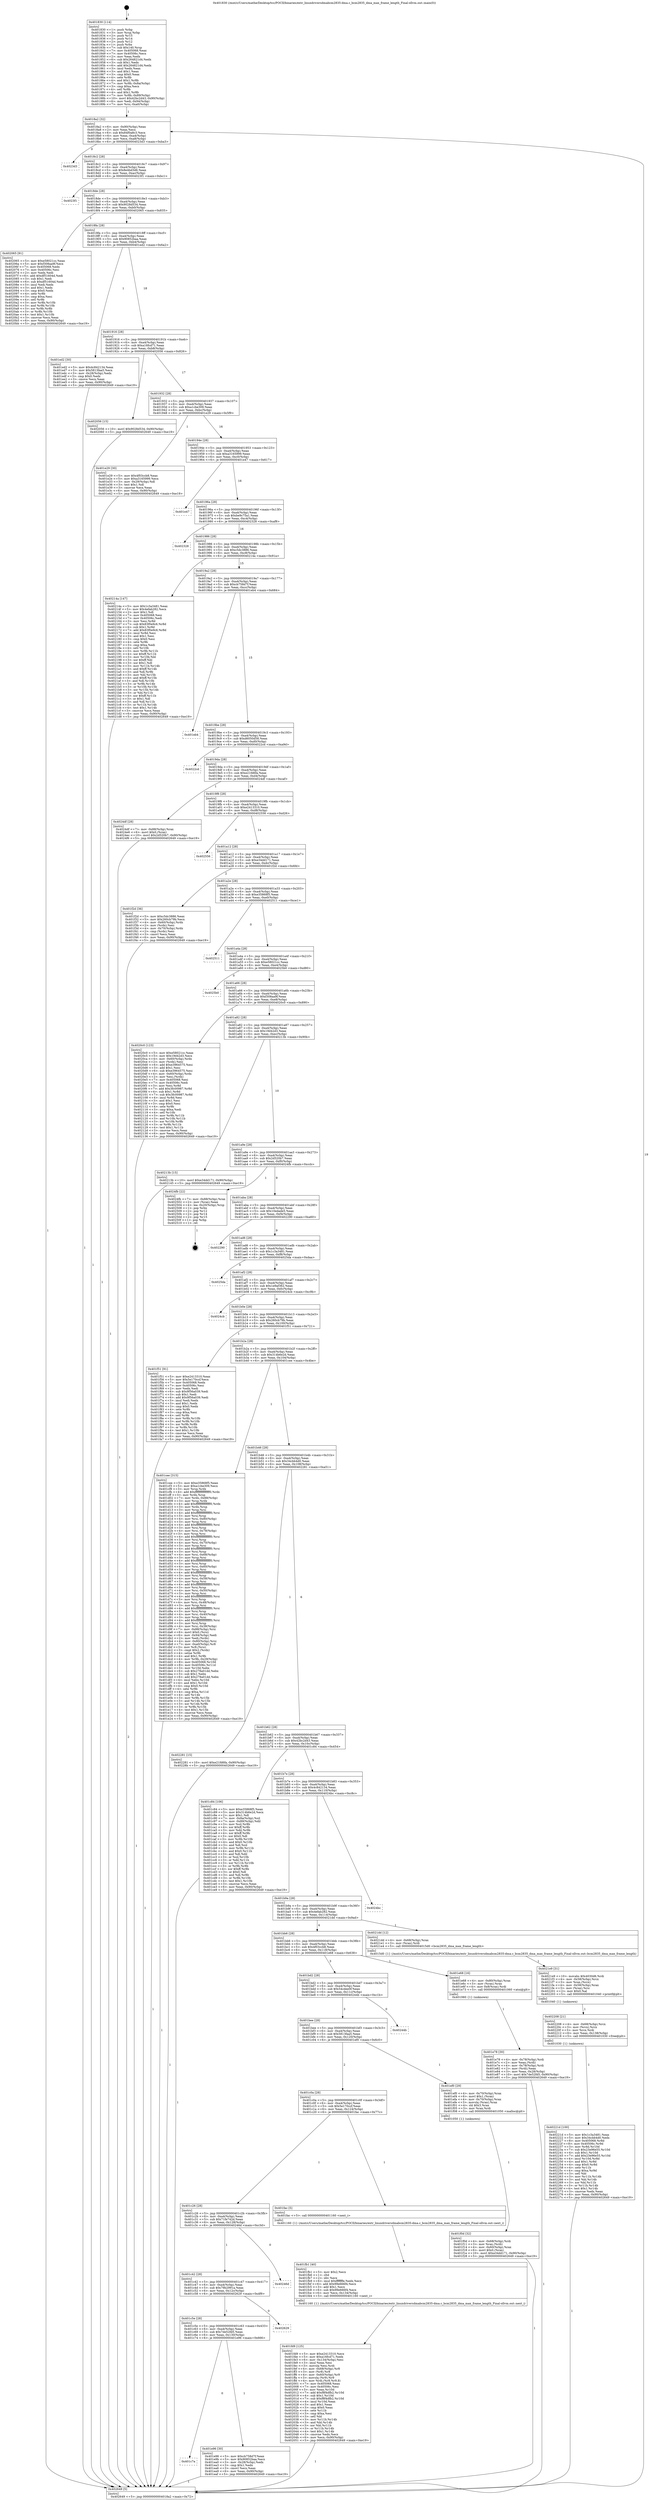 digraph "0x401830" {
  label = "0x401830 (/mnt/c/Users/mathe/Desktop/tcc/POCII/binaries/extr_linuxdriversdmabcm2835-dma.c_bcm2835_dma_max_frame_length_Final-ollvm.out::main(0))"
  labelloc = "t"
  node[shape=record]

  Entry [label="",width=0.3,height=0.3,shape=circle,fillcolor=black,style=filled]
  "0x4018a2" [label="{
     0x4018a2 [32]\l
     | [instrs]\l
     &nbsp;&nbsp;0x4018a2 \<+6\>: mov -0x90(%rbp),%eax\l
     &nbsp;&nbsp;0x4018a8 \<+2\>: mov %eax,%ecx\l
     &nbsp;&nbsp;0x4018aa \<+6\>: sub $0x84f0a8c3,%ecx\l
     &nbsp;&nbsp;0x4018b0 \<+6\>: mov %eax,-0xa4(%rbp)\l
     &nbsp;&nbsp;0x4018b6 \<+6\>: mov %ecx,-0xa8(%rbp)\l
     &nbsp;&nbsp;0x4018bc \<+6\>: je 00000000004023d3 \<main+0xba3\>\l
  }"]
  "0x4023d3" [label="{
     0x4023d3\l
  }", style=dashed]
  "0x4018c2" [label="{
     0x4018c2 [28]\l
     | [instrs]\l
     &nbsp;&nbsp;0x4018c2 \<+5\>: jmp 00000000004018c7 \<main+0x97\>\l
     &nbsp;&nbsp;0x4018c7 \<+6\>: mov -0xa4(%rbp),%eax\l
     &nbsp;&nbsp;0x4018cd \<+5\>: sub $0x8e4bd3d6,%eax\l
     &nbsp;&nbsp;0x4018d2 \<+6\>: mov %eax,-0xac(%rbp)\l
     &nbsp;&nbsp;0x4018d8 \<+6\>: je 00000000004023f1 \<main+0xbc1\>\l
  }"]
  Exit [label="",width=0.3,height=0.3,shape=circle,fillcolor=black,style=filled,peripheries=2]
  "0x4023f1" [label="{
     0x4023f1\l
  }", style=dashed]
  "0x4018de" [label="{
     0x4018de [28]\l
     | [instrs]\l
     &nbsp;&nbsp;0x4018de \<+5\>: jmp 00000000004018e3 \<main+0xb3\>\l
     &nbsp;&nbsp;0x4018e3 \<+6\>: mov -0xa4(%rbp),%eax\l
     &nbsp;&nbsp;0x4018e9 \<+5\>: sub $0x9028d534,%eax\l
     &nbsp;&nbsp;0x4018ee \<+6\>: mov %eax,-0xb0(%rbp)\l
     &nbsp;&nbsp;0x4018f4 \<+6\>: je 0000000000402065 \<main+0x835\>\l
  }"]
  "0x40221d" [label="{
     0x40221d [100]\l
     | [instrs]\l
     &nbsp;&nbsp;0x40221d \<+5\>: mov $0x1c3a3481,%eax\l
     &nbsp;&nbsp;0x402222 \<+5\>: mov $0x34cbb4d0,%edx\l
     &nbsp;&nbsp;0x402227 \<+8\>: mov 0x405068,%r8d\l
     &nbsp;&nbsp;0x40222f \<+8\>: mov 0x40506c,%r9d\l
     &nbsp;&nbsp;0x402237 \<+3\>: mov %r8d,%r10d\l
     &nbsp;&nbsp;0x40223a \<+7\>: sub $0x23e96e55,%r10d\l
     &nbsp;&nbsp;0x402241 \<+4\>: sub $0x1,%r10d\l
     &nbsp;&nbsp;0x402245 \<+7\>: add $0x23e96e55,%r10d\l
     &nbsp;&nbsp;0x40224c \<+4\>: imul %r10d,%r8d\l
     &nbsp;&nbsp;0x402250 \<+4\>: and $0x1,%r8d\l
     &nbsp;&nbsp;0x402254 \<+4\>: cmp $0x0,%r8d\l
     &nbsp;&nbsp;0x402258 \<+4\>: sete %r11b\l
     &nbsp;&nbsp;0x40225c \<+4\>: cmp $0xa,%r9d\l
     &nbsp;&nbsp;0x402260 \<+3\>: setl %bl\l
     &nbsp;&nbsp;0x402263 \<+3\>: mov %r11b,%r14b\l
     &nbsp;&nbsp;0x402266 \<+3\>: and %bl,%r14b\l
     &nbsp;&nbsp;0x402269 \<+3\>: xor %bl,%r11b\l
     &nbsp;&nbsp;0x40226c \<+3\>: or %r11b,%r14b\l
     &nbsp;&nbsp;0x40226f \<+4\>: test $0x1,%r14b\l
     &nbsp;&nbsp;0x402273 \<+3\>: cmovne %edx,%eax\l
     &nbsp;&nbsp;0x402276 \<+6\>: mov %eax,-0x90(%rbp)\l
     &nbsp;&nbsp;0x40227c \<+5\>: jmp 0000000000402649 \<main+0xe19\>\l
  }"]
  "0x402065" [label="{
     0x402065 [91]\l
     | [instrs]\l
     &nbsp;&nbsp;0x402065 \<+5\>: mov $0xe58021cc,%eax\l
     &nbsp;&nbsp;0x40206a \<+5\>: mov $0xf308aa9f,%ecx\l
     &nbsp;&nbsp;0x40206f \<+7\>: mov 0x405068,%edx\l
     &nbsp;&nbsp;0x402076 \<+7\>: mov 0x40506c,%esi\l
     &nbsp;&nbsp;0x40207d \<+2\>: mov %edx,%edi\l
     &nbsp;&nbsp;0x40207f \<+6\>: add $0xdf51604d,%edi\l
     &nbsp;&nbsp;0x402085 \<+3\>: sub $0x1,%edi\l
     &nbsp;&nbsp;0x402088 \<+6\>: sub $0xdf51604d,%edi\l
     &nbsp;&nbsp;0x40208e \<+3\>: imul %edi,%edx\l
     &nbsp;&nbsp;0x402091 \<+3\>: and $0x1,%edx\l
     &nbsp;&nbsp;0x402094 \<+3\>: cmp $0x0,%edx\l
     &nbsp;&nbsp;0x402097 \<+4\>: sete %r8b\l
     &nbsp;&nbsp;0x40209b \<+3\>: cmp $0xa,%esi\l
     &nbsp;&nbsp;0x40209e \<+4\>: setl %r9b\l
     &nbsp;&nbsp;0x4020a2 \<+3\>: mov %r8b,%r10b\l
     &nbsp;&nbsp;0x4020a5 \<+3\>: and %r9b,%r10b\l
     &nbsp;&nbsp;0x4020a8 \<+3\>: xor %r9b,%r8b\l
     &nbsp;&nbsp;0x4020ab \<+3\>: or %r8b,%r10b\l
     &nbsp;&nbsp;0x4020ae \<+4\>: test $0x1,%r10b\l
     &nbsp;&nbsp;0x4020b2 \<+3\>: cmovne %ecx,%eax\l
     &nbsp;&nbsp;0x4020b5 \<+6\>: mov %eax,-0x90(%rbp)\l
     &nbsp;&nbsp;0x4020bb \<+5\>: jmp 0000000000402649 \<main+0xe19\>\l
  }"]
  "0x4018fa" [label="{
     0x4018fa [28]\l
     | [instrs]\l
     &nbsp;&nbsp;0x4018fa \<+5\>: jmp 00000000004018ff \<main+0xcf\>\l
     &nbsp;&nbsp;0x4018ff \<+6\>: mov -0xa4(%rbp),%eax\l
     &nbsp;&nbsp;0x401905 \<+5\>: sub $0x90852baa,%eax\l
     &nbsp;&nbsp;0x40190a \<+6\>: mov %eax,-0xb4(%rbp)\l
     &nbsp;&nbsp;0x401910 \<+6\>: je 0000000000401ed2 \<main+0x6a2\>\l
  }"]
  "0x402208" [label="{
     0x402208 [21]\l
     | [instrs]\l
     &nbsp;&nbsp;0x402208 \<+4\>: mov -0x68(%rbp),%rcx\l
     &nbsp;&nbsp;0x40220c \<+3\>: mov (%rcx),%rcx\l
     &nbsp;&nbsp;0x40220f \<+3\>: mov %rcx,%rdi\l
     &nbsp;&nbsp;0x402212 \<+6\>: mov %eax,-0x138(%rbp)\l
     &nbsp;&nbsp;0x402218 \<+5\>: call 0000000000401030 \<free@plt\>\l
     | [calls]\l
     &nbsp;&nbsp;0x401030 \{1\} (unknown)\l
  }"]
  "0x401ed2" [label="{
     0x401ed2 [30]\l
     | [instrs]\l
     &nbsp;&nbsp;0x401ed2 \<+5\>: mov $0x4c842134,%eax\l
     &nbsp;&nbsp;0x401ed7 \<+5\>: mov $0x5813faa5,%ecx\l
     &nbsp;&nbsp;0x401edc \<+3\>: mov -0x28(%rbp),%edx\l
     &nbsp;&nbsp;0x401edf \<+3\>: cmp $0x0,%edx\l
     &nbsp;&nbsp;0x401ee2 \<+3\>: cmove %ecx,%eax\l
     &nbsp;&nbsp;0x401ee5 \<+6\>: mov %eax,-0x90(%rbp)\l
     &nbsp;&nbsp;0x401eeb \<+5\>: jmp 0000000000402649 \<main+0xe19\>\l
  }"]
  "0x401916" [label="{
     0x401916 [28]\l
     | [instrs]\l
     &nbsp;&nbsp;0x401916 \<+5\>: jmp 000000000040191b \<main+0xeb\>\l
     &nbsp;&nbsp;0x40191b \<+6\>: mov -0xa4(%rbp),%eax\l
     &nbsp;&nbsp;0x401921 \<+5\>: sub $0xa16fcd71,%eax\l
     &nbsp;&nbsp;0x401926 \<+6\>: mov %eax,-0xb8(%rbp)\l
     &nbsp;&nbsp;0x40192c \<+6\>: je 0000000000402056 \<main+0x826\>\l
  }"]
  "0x4021e9" [label="{
     0x4021e9 [31]\l
     | [instrs]\l
     &nbsp;&nbsp;0x4021e9 \<+10\>: movabs $0x4030d6,%rdi\l
     &nbsp;&nbsp;0x4021f3 \<+4\>: mov -0x58(%rbp),%rcx\l
     &nbsp;&nbsp;0x4021f7 \<+3\>: mov %rax,(%rcx)\l
     &nbsp;&nbsp;0x4021fa \<+4\>: mov -0x58(%rbp),%rax\l
     &nbsp;&nbsp;0x4021fe \<+3\>: mov (%rax),%rsi\l
     &nbsp;&nbsp;0x402201 \<+2\>: mov $0x0,%al\l
     &nbsp;&nbsp;0x402203 \<+5\>: call 0000000000401040 \<printf@plt\>\l
     | [calls]\l
     &nbsp;&nbsp;0x401040 \{1\} (unknown)\l
  }"]
  "0x402056" [label="{
     0x402056 [15]\l
     | [instrs]\l
     &nbsp;&nbsp;0x402056 \<+10\>: movl $0x9028d534,-0x90(%rbp)\l
     &nbsp;&nbsp;0x402060 \<+5\>: jmp 0000000000402649 \<main+0xe19\>\l
  }"]
  "0x401932" [label="{
     0x401932 [28]\l
     | [instrs]\l
     &nbsp;&nbsp;0x401932 \<+5\>: jmp 0000000000401937 \<main+0x107\>\l
     &nbsp;&nbsp;0x401937 \<+6\>: mov -0xa4(%rbp),%eax\l
     &nbsp;&nbsp;0x40193d \<+5\>: sub $0xa1cbe309,%eax\l
     &nbsp;&nbsp;0x401942 \<+6\>: mov %eax,-0xbc(%rbp)\l
     &nbsp;&nbsp;0x401948 \<+6\>: je 0000000000401e29 \<main+0x5f9\>\l
  }"]
  "0x401fd9" [label="{
     0x401fd9 [125]\l
     | [instrs]\l
     &nbsp;&nbsp;0x401fd9 \<+5\>: mov $0xe2413310,%ecx\l
     &nbsp;&nbsp;0x401fde \<+5\>: mov $0xa16fcd71,%edx\l
     &nbsp;&nbsp;0x401fe3 \<+6\>: mov -0x134(%rbp),%esi\l
     &nbsp;&nbsp;0x401fe9 \<+3\>: imul %eax,%esi\l
     &nbsp;&nbsp;0x401fec \<+3\>: movslq %esi,%rdi\l
     &nbsp;&nbsp;0x401fef \<+4\>: mov -0x68(%rbp),%r8\l
     &nbsp;&nbsp;0x401ff3 \<+3\>: mov (%r8),%r8\l
     &nbsp;&nbsp;0x401ff6 \<+4\>: mov -0x60(%rbp),%r9\l
     &nbsp;&nbsp;0x401ffa \<+3\>: movslq (%r9),%r9\l
     &nbsp;&nbsp;0x401ffd \<+4\>: mov %rdi,(%r8,%r9,8)\l
     &nbsp;&nbsp;0x402001 \<+7\>: mov 0x405068,%eax\l
     &nbsp;&nbsp;0x402008 \<+7\>: mov 0x40506c,%esi\l
     &nbsp;&nbsp;0x40200f \<+3\>: mov %eax,%r10d\l
     &nbsp;&nbsp;0x402012 \<+7\>: add $0xf8f4dfb2,%r10d\l
     &nbsp;&nbsp;0x402019 \<+4\>: sub $0x1,%r10d\l
     &nbsp;&nbsp;0x40201d \<+7\>: sub $0xf8f4dfb2,%r10d\l
     &nbsp;&nbsp;0x402024 \<+4\>: imul %r10d,%eax\l
     &nbsp;&nbsp;0x402028 \<+3\>: and $0x1,%eax\l
     &nbsp;&nbsp;0x40202b \<+3\>: cmp $0x0,%eax\l
     &nbsp;&nbsp;0x40202e \<+4\>: sete %r11b\l
     &nbsp;&nbsp;0x402032 \<+3\>: cmp $0xa,%esi\l
     &nbsp;&nbsp;0x402035 \<+3\>: setl %bl\l
     &nbsp;&nbsp;0x402038 \<+3\>: mov %r11b,%r14b\l
     &nbsp;&nbsp;0x40203b \<+3\>: and %bl,%r14b\l
     &nbsp;&nbsp;0x40203e \<+3\>: xor %bl,%r11b\l
     &nbsp;&nbsp;0x402041 \<+3\>: or %r11b,%r14b\l
     &nbsp;&nbsp;0x402044 \<+4\>: test $0x1,%r14b\l
     &nbsp;&nbsp;0x402048 \<+3\>: cmovne %edx,%ecx\l
     &nbsp;&nbsp;0x40204b \<+6\>: mov %ecx,-0x90(%rbp)\l
     &nbsp;&nbsp;0x402051 \<+5\>: jmp 0000000000402649 \<main+0xe19\>\l
  }"]
  "0x401e29" [label="{
     0x401e29 [30]\l
     | [instrs]\l
     &nbsp;&nbsp;0x401e29 \<+5\>: mov $0x4f03ccb8,%eax\l
     &nbsp;&nbsp;0x401e2e \<+5\>: mov $0xa3165999,%ecx\l
     &nbsp;&nbsp;0x401e33 \<+3\>: mov -0x29(%rbp),%dl\l
     &nbsp;&nbsp;0x401e36 \<+3\>: test $0x1,%dl\l
     &nbsp;&nbsp;0x401e39 \<+3\>: cmovne %ecx,%eax\l
     &nbsp;&nbsp;0x401e3c \<+6\>: mov %eax,-0x90(%rbp)\l
     &nbsp;&nbsp;0x401e42 \<+5\>: jmp 0000000000402649 \<main+0xe19\>\l
  }"]
  "0x40194e" [label="{
     0x40194e [28]\l
     | [instrs]\l
     &nbsp;&nbsp;0x40194e \<+5\>: jmp 0000000000401953 \<main+0x123\>\l
     &nbsp;&nbsp;0x401953 \<+6\>: mov -0xa4(%rbp),%eax\l
     &nbsp;&nbsp;0x401959 \<+5\>: sub $0xa3165999,%eax\l
     &nbsp;&nbsp;0x40195e \<+6\>: mov %eax,-0xc0(%rbp)\l
     &nbsp;&nbsp;0x401964 \<+6\>: je 0000000000401e47 \<main+0x617\>\l
  }"]
  "0x401fb1" [label="{
     0x401fb1 [40]\l
     | [instrs]\l
     &nbsp;&nbsp;0x401fb1 \<+5\>: mov $0x2,%ecx\l
     &nbsp;&nbsp;0x401fb6 \<+1\>: cltd\l
     &nbsp;&nbsp;0x401fb7 \<+2\>: idiv %ecx\l
     &nbsp;&nbsp;0x401fb9 \<+6\>: imul $0xfffffffe,%edx,%ecx\l
     &nbsp;&nbsp;0x401fbf \<+6\>: add $0x99e666f4,%ecx\l
     &nbsp;&nbsp;0x401fc5 \<+3\>: add $0x1,%ecx\l
     &nbsp;&nbsp;0x401fc8 \<+6\>: sub $0x99e666f4,%ecx\l
     &nbsp;&nbsp;0x401fce \<+6\>: mov %ecx,-0x134(%rbp)\l
     &nbsp;&nbsp;0x401fd4 \<+5\>: call 0000000000401160 \<next_i\>\l
     | [calls]\l
     &nbsp;&nbsp;0x401160 \{1\} (/mnt/c/Users/mathe/Desktop/tcc/POCII/binaries/extr_linuxdriversdmabcm2835-dma.c_bcm2835_dma_max_frame_length_Final-ollvm.out::next_i)\l
  }"]
  "0x401e47" [label="{
     0x401e47\l
  }", style=dashed]
  "0x40196a" [label="{
     0x40196a [28]\l
     | [instrs]\l
     &nbsp;&nbsp;0x40196a \<+5\>: jmp 000000000040196f \<main+0x13f\>\l
     &nbsp;&nbsp;0x40196f \<+6\>: mov -0xa4(%rbp),%eax\l
     &nbsp;&nbsp;0x401975 \<+5\>: sub $0xbe9c75a1,%eax\l
     &nbsp;&nbsp;0x40197a \<+6\>: mov %eax,-0xc4(%rbp)\l
     &nbsp;&nbsp;0x401980 \<+6\>: je 0000000000402328 \<main+0xaf8\>\l
  }"]
  "0x401f0d" [label="{
     0x401f0d [32]\l
     | [instrs]\l
     &nbsp;&nbsp;0x401f0d \<+4\>: mov -0x68(%rbp),%rdi\l
     &nbsp;&nbsp;0x401f11 \<+3\>: mov %rax,(%rdi)\l
     &nbsp;&nbsp;0x401f14 \<+4\>: mov -0x60(%rbp),%rax\l
     &nbsp;&nbsp;0x401f18 \<+6\>: movl $0x0,(%rax)\l
     &nbsp;&nbsp;0x401f1e \<+10\>: movl $0xe34dd171,-0x90(%rbp)\l
     &nbsp;&nbsp;0x401f28 \<+5\>: jmp 0000000000402649 \<main+0xe19\>\l
  }"]
  "0x402328" [label="{
     0x402328\l
  }", style=dashed]
  "0x401986" [label="{
     0x401986 [28]\l
     | [instrs]\l
     &nbsp;&nbsp;0x401986 \<+5\>: jmp 000000000040198b \<main+0x15b\>\l
     &nbsp;&nbsp;0x40198b \<+6\>: mov -0xa4(%rbp),%eax\l
     &nbsp;&nbsp;0x401991 \<+5\>: sub $0xc5dc3886,%eax\l
     &nbsp;&nbsp;0x401996 \<+6\>: mov %eax,-0xc8(%rbp)\l
     &nbsp;&nbsp;0x40199c \<+6\>: je 000000000040214a \<main+0x91a\>\l
  }"]
  "0x401c7a" [label="{
     0x401c7a\l
  }", style=dashed]
  "0x40214a" [label="{
     0x40214a [147]\l
     | [instrs]\l
     &nbsp;&nbsp;0x40214a \<+5\>: mov $0x1c3a3481,%eax\l
     &nbsp;&nbsp;0x40214f \<+5\>: mov $0x4efab282,%ecx\l
     &nbsp;&nbsp;0x402154 \<+2\>: mov $0x1,%dl\l
     &nbsp;&nbsp;0x402156 \<+7\>: mov 0x405068,%esi\l
     &nbsp;&nbsp;0x40215d \<+7\>: mov 0x40506c,%edi\l
     &nbsp;&nbsp;0x402164 \<+3\>: mov %esi,%r8d\l
     &nbsp;&nbsp;0x402167 \<+7\>: sub $0x83f0e9c6,%r8d\l
     &nbsp;&nbsp;0x40216e \<+4\>: sub $0x1,%r8d\l
     &nbsp;&nbsp;0x402172 \<+7\>: add $0x83f0e9c6,%r8d\l
     &nbsp;&nbsp;0x402179 \<+4\>: imul %r8d,%esi\l
     &nbsp;&nbsp;0x40217d \<+3\>: and $0x1,%esi\l
     &nbsp;&nbsp;0x402180 \<+3\>: cmp $0x0,%esi\l
     &nbsp;&nbsp;0x402183 \<+4\>: sete %r9b\l
     &nbsp;&nbsp;0x402187 \<+3\>: cmp $0xa,%edi\l
     &nbsp;&nbsp;0x40218a \<+4\>: setl %r10b\l
     &nbsp;&nbsp;0x40218e \<+3\>: mov %r9b,%r11b\l
     &nbsp;&nbsp;0x402191 \<+4\>: xor $0xff,%r11b\l
     &nbsp;&nbsp;0x402195 \<+3\>: mov %r10b,%bl\l
     &nbsp;&nbsp;0x402198 \<+3\>: xor $0xff,%bl\l
     &nbsp;&nbsp;0x40219b \<+3\>: xor $0x1,%dl\l
     &nbsp;&nbsp;0x40219e \<+3\>: mov %r11b,%r14b\l
     &nbsp;&nbsp;0x4021a1 \<+4\>: and $0xff,%r14b\l
     &nbsp;&nbsp;0x4021a5 \<+3\>: and %dl,%r9b\l
     &nbsp;&nbsp;0x4021a8 \<+3\>: mov %bl,%r15b\l
     &nbsp;&nbsp;0x4021ab \<+4\>: and $0xff,%r15b\l
     &nbsp;&nbsp;0x4021af \<+3\>: and %dl,%r10b\l
     &nbsp;&nbsp;0x4021b2 \<+3\>: or %r9b,%r14b\l
     &nbsp;&nbsp;0x4021b5 \<+3\>: or %r10b,%r15b\l
     &nbsp;&nbsp;0x4021b8 \<+3\>: xor %r15b,%r14b\l
     &nbsp;&nbsp;0x4021bb \<+3\>: or %bl,%r11b\l
     &nbsp;&nbsp;0x4021be \<+4\>: xor $0xff,%r11b\l
     &nbsp;&nbsp;0x4021c2 \<+3\>: or $0x1,%dl\l
     &nbsp;&nbsp;0x4021c5 \<+3\>: and %dl,%r11b\l
     &nbsp;&nbsp;0x4021c8 \<+3\>: or %r11b,%r14b\l
     &nbsp;&nbsp;0x4021cb \<+4\>: test $0x1,%r14b\l
     &nbsp;&nbsp;0x4021cf \<+3\>: cmovne %ecx,%eax\l
     &nbsp;&nbsp;0x4021d2 \<+6\>: mov %eax,-0x90(%rbp)\l
     &nbsp;&nbsp;0x4021d8 \<+5\>: jmp 0000000000402649 \<main+0xe19\>\l
  }"]
  "0x4019a2" [label="{
     0x4019a2 [28]\l
     | [instrs]\l
     &nbsp;&nbsp;0x4019a2 \<+5\>: jmp 00000000004019a7 \<main+0x177\>\l
     &nbsp;&nbsp;0x4019a7 \<+6\>: mov -0xa4(%rbp),%eax\l
     &nbsp;&nbsp;0x4019ad \<+5\>: sub $0xcb758d7f,%eax\l
     &nbsp;&nbsp;0x4019b2 \<+6\>: mov %eax,-0xcc(%rbp)\l
     &nbsp;&nbsp;0x4019b8 \<+6\>: je 0000000000401eb4 \<main+0x684\>\l
  }"]
  "0x401e96" [label="{
     0x401e96 [30]\l
     | [instrs]\l
     &nbsp;&nbsp;0x401e96 \<+5\>: mov $0xcb758d7f,%eax\l
     &nbsp;&nbsp;0x401e9b \<+5\>: mov $0x90852baa,%ecx\l
     &nbsp;&nbsp;0x401ea0 \<+3\>: mov -0x28(%rbp),%edx\l
     &nbsp;&nbsp;0x401ea3 \<+3\>: cmp $0x1,%edx\l
     &nbsp;&nbsp;0x401ea6 \<+3\>: cmovl %ecx,%eax\l
     &nbsp;&nbsp;0x401ea9 \<+6\>: mov %eax,-0x90(%rbp)\l
     &nbsp;&nbsp;0x401eaf \<+5\>: jmp 0000000000402649 \<main+0xe19\>\l
  }"]
  "0x401eb4" [label="{
     0x401eb4\l
  }", style=dashed]
  "0x4019be" [label="{
     0x4019be [28]\l
     | [instrs]\l
     &nbsp;&nbsp;0x4019be \<+5\>: jmp 00000000004019c3 \<main+0x193\>\l
     &nbsp;&nbsp;0x4019c3 \<+6\>: mov -0xa4(%rbp),%eax\l
     &nbsp;&nbsp;0x4019c9 \<+5\>: sub $0xd6050d58,%eax\l
     &nbsp;&nbsp;0x4019ce \<+6\>: mov %eax,-0xd0(%rbp)\l
     &nbsp;&nbsp;0x4019d4 \<+6\>: je 00000000004022cd \<main+0xa9d\>\l
  }"]
  "0x401c5e" [label="{
     0x401c5e [28]\l
     | [instrs]\l
     &nbsp;&nbsp;0x401c5e \<+5\>: jmp 0000000000401c63 \<main+0x433\>\l
     &nbsp;&nbsp;0x401c63 \<+6\>: mov -0xa4(%rbp),%eax\l
     &nbsp;&nbsp;0x401c69 \<+5\>: sub $0x7de52fd5,%eax\l
     &nbsp;&nbsp;0x401c6e \<+6\>: mov %eax,-0x130(%rbp)\l
     &nbsp;&nbsp;0x401c74 \<+6\>: je 0000000000401e96 \<main+0x666\>\l
  }"]
  "0x4022cd" [label="{
     0x4022cd\l
  }", style=dashed]
  "0x4019da" [label="{
     0x4019da [28]\l
     | [instrs]\l
     &nbsp;&nbsp;0x4019da \<+5\>: jmp 00000000004019df \<main+0x1af\>\l
     &nbsp;&nbsp;0x4019df \<+6\>: mov -0xa4(%rbp),%eax\l
     &nbsp;&nbsp;0x4019e5 \<+5\>: sub $0xe21fd6fa,%eax\l
     &nbsp;&nbsp;0x4019ea \<+6\>: mov %eax,-0xd4(%rbp)\l
     &nbsp;&nbsp;0x4019f0 \<+6\>: je 00000000004024df \<main+0xcaf\>\l
  }"]
  "0x402629" [label="{
     0x402629\l
  }", style=dashed]
  "0x4024df" [label="{
     0x4024df [28]\l
     | [instrs]\l
     &nbsp;&nbsp;0x4024df \<+7\>: mov -0x88(%rbp),%rax\l
     &nbsp;&nbsp;0x4024e6 \<+6\>: movl $0x0,(%rax)\l
     &nbsp;&nbsp;0x4024ec \<+10\>: movl $0x2d520b7,-0x90(%rbp)\l
     &nbsp;&nbsp;0x4024f6 \<+5\>: jmp 0000000000402649 \<main+0xe19\>\l
  }"]
  "0x4019f6" [label="{
     0x4019f6 [28]\l
     | [instrs]\l
     &nbsp;&nbsp;0x4019f6 \<+5\>: jmp 00000000004019fb \<main+0x1cb\>\l
     &nbsp;&nbsp;0x4019fb \<+6\>: mov -0xa4(%rbp),%eax\l
     &nbsp;&nbsp;0x401a01 \<+5\>: sub $0xe2413310,%eax\l
     &nbsp;&nbsp;0x401a06 \<+6\>: mov %eax,-0xd8(%rbp)\l
     &nbsp;&nbsp;0x401a0c \<+6\>: je 0000000000402556 \<main+0xd26\>\l
  }"]
  "0x401c42" [label="{
     0x401c42 [28]\l
     | [instrs]\l
     &nbsp;&nbsp;0x401c42 \<+5\>: jmp 0000000000401c47 \<main+0x417\>\l
     &nbsp;&nbsp;0x401c47 \<+6\>: mov -0xa4(%rbp),%eax\l
     &nbsp;&nbsp;0x401c4d \<+5\>: sub $0x79b2991a,%eax\l
     &nbsp;&nbsp;0x401c52 \<+6\>: mov %eax,-0x12c(%rbp)\l
     &nbsp;&nbsp;0x401c58 \<+6\>: je 0000000000402629 \<main+0xdf9\>\l
  }"]
  "0x402556" [label="{
     0x402556\l
  }", style=dashed]
  "0x401a12" [label="{
     0x401a12 [28]\l
     | [instrs]\l
     &nbsp;&nbsp;0x401a12 \<+5\>: jmp 0000000000401a17 \<main+0x1e7\>\l
     &nbsp;&nbsp;0x401a17 \<+6\>: mov -0xa4(%rbp),%eax\l
     &nbsp;&nbsp;0x401a1d \<+5\>: sub $0xe34dd171,%eax\l
     &nbsp;&nbsp;0x401a22 \<+6\>: mov %eax,-0xdc(%rbp)\l
     &nbsp;&nbsp;0x401a28 \<+6\>: je 0000000000401f2d \<main+0x6fd\>\l
  }"]
  "0x40246d" [label="{
     0x40246d\l
  }", style=dashed]
  "0x401f2d" [label="{
     0x401f2d [36]\l
     | [instrs]\l
     &nbsp;&nbsp;0x401f2d \<+5\>: mov $0xc5dc3886,%eax\l
     &nbsp;&nbsp;0x401f32 \<+5\>: mov $0x260cb79b,%ecx\l
     &nbsp;&nbsp;0x401f37 \<+4\>: mov -0x60(%rbp),%rdx\l
     &nbsp;&nbsp;0x401f3b \<+2\>: mov (%rdx),%esi\l
     &nbsp;&nbsp;0x401f3d \<+4\>: mov -0x70(%rbp),%rdx\l
     &nbsp;&nbsp;0x401f41 \<+2\>: cmp (%rdx),%esi\l
     &nbsp;&nbsp;0x401f43 \<+3\>: cmovl %ecx,%eax\l
     &nbsp;&nbsp;0x401f46 \<+6\>: mov %eax,-0x90(%rbp)\l
     &nbsp;&nbsp;0x401f4c \<+5\>: jmp 0000000000402649 \<main+0xe19\>\l
  }"]
  "0x401a2e" [label="{
     0x401a2e [28]\l
     | [instrs]\l
     &nbsp;&nbsp;0x401a2e \<+5\>: jmp 0000000000401a33 \<main+0x203\>\l
     &nbsp;&nbsp;0x401a33 \<+6\>: mov -0xa4(%rbp),%eax\l
     &nbsp;&nbsp;0x401a39 \<+5\>: sub $0xe35868f5,%eax\l
     &nbsp;&nbsp;0x401a3e \<+6\>: mov %eax,-0xe0(%rbp)\l
     &nbsp;&nbsp;0x401a44 \<+6\>: je 0000000000402511 \<main+0xce1\>\l
  }"]
  "0x401c26" [label="{
     0x401c26 [28]\l
     | [instrs]\l
     &nbsp;&nbsp;0x401c26 \<+5\>: jmp 0000000000401c2b \<main+0x3fb\>\l
     &nbsp;&nbsp;0x401c2b \<+6\>: mov -0xa4(%rbp),%eax\l
     &nbsp;&nbsp;0x401c31 \<+5\>: sub $0x71fe742d,%eax\l
     &nbsp;&nbsp;0x401c36 \<+6\>: mov %eax,-0x128(%rbp)\l
     &nbsp;&nbsp;0x401c3c \<+6\>: je 000000000040246d \<main+0xc3d\>\l
  }"]
  "0x402511" [label="{
     0x402511\l
  }", style=dashed]
  "0x401a4a" [label="{
     0x401a4a [28]\l
     | [instrs]\l
     &nbsp;&nbsp;0x401a4a \<+5\>: jmp 0000000000401a4f \<main+0x21f\>\l
     &nbsp;&nbsp;0x401a4f \<+6\>: mov -0xa4(%rbp),%eax\l
     &nbsp;&nbsp;0x401a55 \<+5\>: sub $0xe58021cc,%eax\l
     &nbsp;&nbsp;0x401a5a \<+6\>: mov %eax,-0xe4(%rbp)\l
     &nbsp;&nbsp;0x401a60 \<+6\>: je 00000000004025b0 \<main+0xd80\>\l
  }"]
  "0x401fac" [label="{
     0x401fac [5]\l
     | [instrs]\l
     &nbsp;&nbsp;0x401fac \<+5\>: call 0000000000401160 \<next_i\>\l
     | [calls]\l
     &nbsp;&nbsp;0x401160 \{1\} (/mnt/c/Users/mathe/Desktop/tcc/POCII/binaries/extr_linuxdriversdmabcm2835-dma.c_bcm2835_dma_max_frame_length_Final-ollvm.out::next_i)\l
  }"]
  "0x4025b0" [label="{
     0x4025b0\l
  }", style=dashed]
  "0x401a66" [label="{
     0x401a66 [28]\l
     | [instrs]\l
     &nbsp;&nbsp;0x401a66 \<+5\>: jmp 0000000000401a6b \<main+0x23b\>\l
     &nbsp;&nbsp;0x401a6b \<+6\>: mov -0xa4(%rbp),%eax\l
     &nbsp;&nbsp;0x401a71 \<+5\>: sub $0xf308aa9f,%eax\l
     &nbsp;&nbsp;0x401a76 \<+6\>: mov %eax,-0xe8(%rbp)\l
     &nbsp;&nbsp;0x401a7c \<+6\>: je 00000000004020c0 \<main+0x890\>\l
  }"]
  "0x401c0a" [label="{
     0x401c0a [28]\l
     | [instrs]\l
     &nbsp;&nbsp;0x401c0a \<+5\>: jmp 0000000000401c0f \<main+0x3df\>\l
     &nbsp;&nbsp;0x401c0f \<+6\>: mov -0xa4(%rbp),%eax\l
     &nbsp;&nbsp;0x401c15 \<+5\>: sub $0x5e170ccf,%eax\l
     &nbsp;&nbsp;0x401c1a \<+6\>: mov %eax,-0x124(%rbp)\l
     &nbsp;&nbsp;0x401c20 \<+6\>: je 0000000000401fac \<main+0x77c\>\l
  }"]
  "0x4020c0" [label="{
     0x4020c0 [123]\l
     | [instrs]\l
     &nbsp;&nbsp;0x4020c0 \<+5\>: mov $0xe58021cc,%eax\l
     &nbsp;&nbsp;0x4020c5 \<+5\>: mov $0x19d42d3,%ecx\l
     &nbsp;&nbsp;0x4020ca \<+4\>: mov -0x60(%rbp),%rdx\l
     &nbsp;&nbsp;0x4020ce \<+2\>: mov (%rdx),%esi\l
     &nbsp;&nbsp;0x4020d0 \<+6\>: add $0xe3964575,%esi\l
     &nbsp;&nbsp;0x4020d6 \<+3\>: add $0x1,%esi\l
     &nbsp;&nbsp;0x4020d9 \<+6\>: sub $0xe3964575,%esi\l
     &nbsp;&nbsp;0x4020df \<+4\>: mov -0x60(%rbp),%rdx\l
     &nbsp;&nbsp;0x4020e3 \<+2\>: mov %esi,(%rdx)\l
     &nbsp;&nbsp;0x4020e5 \<+7\>: mov 0x405068,%esi\l
     &nbsp;&nbsp;0x4020ec \<+7\>: mov 0x40506c,%edi\l
     &nbsp;&nbsp;0x4020f3 \<+3\>: mov %esi,%r8d\l
     &nbsp;&nbsp;0x4020f6 \<+7\>: add $0x3fc00987,%r8d\l
     &nbsp;&nbsp;0x4020fd \<+4\>: sub $0x1,%r8d\l
     &nbsp;&nbsp;0x402101 \<+7\>: sub $0x3fc00987,%r8d\l
     &nbsp;&nbsp;0x402108 \<+4\>: imul %r8d,%esi\l
     &nbsp;&nbsp;0x40210c \<+3\>: and $0x1,%esi\l
     &nbsp;&nbsp;0x40210f \<+3\>: cmp $0x0,%esi\l
     &nbsp;&nbsp;0x402112 \<+4\>: sete %r9b\l
     &nbsp;&nbsp;0x402116 \<+3\>: cmp $0xa,%edi\l
     &nbsp;&nbsp;0x402119 \<+4\>: setl %r10b\l
     &nbsp;&nbsp;0x40211d \<+3\>: mov %r9b,%r11b\l
     &nbsp;&nbsp;0x402120 \<+3\>: and %r10b,%r11b\l
     &nbsp;&nbsp;0x402123 \<+3\>: xor %r10b,%r9b\l
     &nbsp;&nbsp;0x402126 \<+3\>: or %r9b,%r11b\l
     &nbsp;&nbsp;0x402129 \<+4\>: test $0x1,%r11b\l
     &nbsp;&nbsp;0x40212d \<+3\>: cmovne %ecx,%eax\l
     &nbsp;&nbsp;0x402130 \<+6\>: mov %eax,-0x90(%rbp)\l
     &nbsp;&nbsp;0x402136 \<+5\>: jmp 0000000000402649 \<main+0xe19\>\l
  }"]
  "0x401a82" [label="{
     0x401a82 [28]\l
     | [instrs]\l
     &nbsp;&nbsp;0x401a82 \<+5\>: jmp 0000000000401a87 \<main+0x257\>\l
     &nbsp;&nbsp;0x401a87 \<+6\>: mov -0xa4(%rbp),%eax\l
     &nbsp;&nbsp;0x401a8d \<+5\>: sub $0x19d42d3,%eax\l
     &nbsp;&nbsp;0x401a92 \<+6\>: mov %eax,-0xec(%rbp)\l
     &nbsp;&nbsp;0x401a98 \<+6\>: je 000000000040213b \<main+0x90b\>\l
  }"]
  "0x401ef0" [label="{
     0x401ef0 [29]\l
     | [instrs]\l
     &nbsp;&nbsp;0x401ef0 \<+4\>: mov -0x70(%rbp),%rax\l
     &nbsp;&nbsp;0x401ef4 \<+6\>: movl $0x1,(%rax)\l
     &nbsp;&nbsp;0x401efa \<+4\>: mov -0x70(%rbp),%rax\l
     &nbsp;&nbsp;0x401efe \<+3\>: movslq (%rax),%rax\l
     &nbsp;&nbsp;0x401f01 \<+4\>: shl $0x3,%rax\l
     &nbsp;&nbsp;0x401f05 \<+3\>: mov %rax,%rdi\l
     &nbsp;&nbsp;0x401f08 \<+5\>: call 0000000000401050 \<malloc@plt\>\l
     | [calls]\l
     &nbsp;&nbsp;0x401050 \{1\} (unknown)\l
  }"]
  "0x40213b" [label="{
     0x40213b [15]\l
     | [instrs]\l
     &nbsp;&nbsp;0x40213b \<+10\>: movl $0xe34dd171,-0x90(%rbp)\l
     &nbsp;&nbsp;0x402145 \<+5\>: jmp 0000000000402649 \<main+0xe19\>\l
  }"]
  "0x401a9e" [label="{
     0x401a9e [28]\l
     | [instrs]\l
     &nbsp;&nbsp;0x401a9e \<+5\>: jmp 0000000000401aa3 \<main+0x273\>\l
     &nbsp;&nbsp;0x401aa3 \<+6\>: mov -0xa4(%rbp),%eax\l
     &nbsp;&nbsp;0x401aa9 \<+5\>: sub $0x2d520b7,%eax\l
     &nbsp;&nbsp;0x401aae \<+6\>: mov %eax,-0xf0(%rbp)\l
     &nbsp;&nbsp;0x401ab4 \<+6\>: je 00000000004024fb \<main+0xccb\>\l
  }"]
  "0x401bee" [label="{
     0x401bee [28]\l
     | [instrs]\l
     &nbsp;&nbsp;0x401bee \<+5\>: jmp 0000000000401bf3 \<main+0x3c3\>\l
     &nbsp;&nbsp;0x401bf3 \<+6\>: mov -0xa4(%rbp),%eax\l
     &nbsp;&nbsp;0x401bf9 \<+5\>: sub $0x5813faa5,%eax\l
     &nbsp;&nbsp;0x401bfe \<+6\>: mov %eax,-0x120(%rbp)\l
     &nbsp;&nbsp;0x401c04 \<+6\>: je 0000000000401ef0 \<main+0x6c0\>\l
  }"]
  "0x4024fb" [label="{
     0x4024fb [22]\l
     | [instrs]\l
     &nbsp;&nbsp;0x4024fb \<+7\>: mov -0x88(%rbp),%rax\l
     &nbsp;&nbsp;0x402502 \<+2\>: mov (%rax),%eax\l
     &nbsp;&nbsp;0x402504 \<+4\>: lea -0x20(%rbp),%rsp\l
     &nbsp;&nbsp;0x402508 \<+1\>: pop %rbx\l
     &nbsp;&nbsp;0x402509 \<+2\>: pop %r12\l
     &nbsp;&nbsp;0x40250b \<+2\>: pop %r14\l
     &nbsp;&nbsp;0x40250d \<+2\>: pop %r15\l
     &nbsp;&nbsp;0x40250f \<+1\>: pop %rbp\l
     &nbsp;&nbsp;0x402510 \<+1\>: ret\l
  }"]
  "0x401aba" [label="{
     0x401aba [28]\l
     | [instrs]\l
     &nbsp;&nbsp;0x401aba \<+5\>: jmp 0000000000401abf \<main+0x28f\>\l
     &nbsp;&nbsp;0x401abf \<+6\>: mov -0xa4(%rbp),%eax\l
     &nbsp;&nbsp;0x401ac5 \<+5\>: sub $0x10edade5,%eax\l
     &nbsp;&nbsp;0x401aca \<+6\>: mov %eax,-0xf4(%rbp)\l
     &nbsp;&nbsp;0x401ad0 \<+6\>: je 0000000000402290 \<main+0xa60\>\l
  }"]
  "0x40244b" [label="{
     0x40244b\l
  }", style=dashed]
  "0x402290" [label="{
     0x402290\l
  }", style=dashed]
  "0x401ad6" [label="{
     0x401ad6 [28]\l
     | [instrs]\l
     &nbsp;&nbsp;0x401ad6 \<+5\>: jmp 0000000000401adb \<main+0x2ab\>\l
     &nbsp;&nbsp;0x401adb \<+6\>: mov -0xa4(%rbp),%eax\l
     &nbsp;&nbsp;0x401ae1 \<+5\>: sub $0x1c3a3481,%eax\l
     &nbsp;&nbsp;0x401ae6 \<+6\>: mov %eax,-0xf8(%rbp)\l
     &nbsp;&nbsp;0x401aec \<+6\>: je 00000000004025da \<main+0xdaa\>\l
  }"]
  "0x401e78" [label="{
     0x401e78 [30]\l
     | [instrs]\l
     &nbsp;&nbsp;0x401e78 \<+4\>: mov -0x78(%rbp),%rdi\l
     &nbsp;&nbsp;0x401e7c \<+2\>: mov %eax,(%rdi)\l
     &nbsp;&nbsp;0x401e7e \<+4\>: mov -0x78(%rbp),%rdi\l
     &nbsp;&nbsp;0x401e82 \<+2\>: mov (%rdi),%eax\l
     &nbsp;&nbsp;0x401e84 \<+3\>: mov %eax,-0x28(%rbp)\l
     &nbsp;&nbsp;0x401e87 \<+10\>: movl $0x7de52fd5,-0x90(%rbp)\l
     &nbsp;&nbsp;0x401e91 \<+5\>: jmp 0000000000402649 \<main+0xe19\>\l
  }"]
  "0x4025da" [label="{
     0x4025da\l
  }", style=dashed]
  "0x401af2" [label="{
     0x401af2 [28]\l
     | [instrs]\l
     &nbsp;&nbsp;0x401af2 \<+5\>: jmp 0000000000401af7 \<main+0x2c7\>\l
     &nbsp;&nbsp;0x401af7 \<+6\>: mov -0xa4(%rbp),%eax\l
     &nbsp;&nbsp;0x401afd \<+5\>: sub $0x1e9af362,%eax\l
     &nbsp;&nbsp;0x401b02 \<+6\>: mov %eax,-0xfc(%rbp)\l
     &nbsp;&nbsp;0x401b08 \<+6\>: je 00000000004024cb \<main+0xc9b\>\l
  }"]
  "0x401bd2" [label="{
     0x401bd2 [28]\l
     | [instrs]\l
     &nbsp;&nbsp;0x401bd2 \<+5\>: jmp 0000000000401bd7 \<main+0x3a7\>\l
     &nbsp;&nbsp;0x401bd7 \<+6\>: mov -0xa4(%rbp),%eax\l
     &nbsp;&nbsp;0x401bdd \<+5\>: sub $0x54cdee0f,%eax\l
     &nbsp;&nbsp;0x401be2 \<+6\>: mov %eax,-0x11c(%rbp)\l
     &nbsp;&nbsp;0x401be8 \<+6\>: je 000000000040244b \<main+0xc1b\>\l
  }"]
  "0x4024cb" [label="{
     0x4024cb\l
  }", style=dashed]
  "0x401b0e" [label="{
     0x401b0e [28]\l
     | [instrs]\l
     &nbsp;&nbsp;0x401b0e \<+5\>: jmp 0000000000401b13 \<main+0x2e3\>\l
     &nbsp;&nbsp;0x401b13 \<+6\>: mov -0xa4(%rbp),%eax\l
     &nbsp;&nbsp;0x401b19 \<+5\>: sub $0x260cb79b,%eax\l
     &nbsp;&nbsp;0x401b1e \<+6\>: mov %eax,-0x100(%rbp)\l
     &nbsp;&nbsp;0x401b24 \<+6\>: je 0000000000401f51 \<main+0x721\>\l
  }"]
  "0x401e68" [label="{
     0x401e68 [16]\l
     | [instrs]\l
     &nbsp;&nbsp;0x401e68 \<+4\>: mov -0x80(%rbp),%rax\l
     &nbsp;&nbsp;0x401e6c \<+3\>: mov (%rax),%rax\l
     &nbsp;&nbsp;0x401e6f \<+4\>: mov 0x8(%rax),%rdi\l
     &nbsp;&nbsp;0x401e73 \<+5\>: call 0000000000401060 \<atoi@plt\>\l
     | [calls]\l
     &nbsp;&nbsp;0x401060 \{1\} (unknown)\l
  }"]
  "0x401f51" [label="{
     0x401f51 [91]\l
     | [instrs]\l
     &nbsp;&nbsp;0x401f51 \<+5\>: mov $0xe2413310,%eax\l
     &nbsp;&nbsp;0x401f56 \<+5\>: mov $0x5e170ccf,%ecx\l
     &nbsp;&nbsp;0x401f5b \<+7\>: mov 0x405068,%edx\l
     &nbsp;&nbsp;0x401f62 \<+7\>: mov 0x40506c,%esi\l
     &nbsp;&nbsp;0x401f69 \<+2\>: mov %edx,%edi\l
     &nbsp;&nbsp;0x401f6b \<+6\>: sub $0x9f56a039,%edi\l
     &nbsp;&nbsp;0x401f71 \<+3\>: sub $0x1,%edi\l
     &nbsp;&nbsp;0x401f74 \<+6\>: add $0x9f56a039,%edi\l
     &nbsp;&nbsp;0x401f7a \<+3\>: imul %edi,%edx\l
     &nbsp;&nbsp;0x401f7d \<+3\>: and $0x1,%edx\l
     &nbsp;&nbsp;0x401f80 \<+3\>: cmp $0x0,%edx\l
     &nbsp;&nbsp;0x401f83 \<+4\>: sete %r8b\l
     &nbsp;&nbsp;0x401f87 \<+3\>: cmp $0xa,%esi\l
     &nbsp;&nbsp;0x401f8a \<+4\>: setl %r9b\l
     &nbsp;&nbsp;0x401f8e \<+3\>: mov %r8b,%r10b\l
     &nbsp;&nbsp;0x401f91 \<+3\>: and %r9b,%r10b\l
     &nbsp;&nbsp;0x401f94 \<+3\>: xor %r9b,%r8b\l
     &nbsp;&nbsp;0x401f97 \<+3\>: or %r8b,%r10b\l
     &nbsp;&nbsp;0x401f9a \<+4\>: test $0x1,%r10b\l
     &nbsp;&nbsp;0x401f9e \<+3\>: cmovne %ecx,%eax\l
     &nbsp;&nbsp;0x401fa1 \<+6\>: mov %eax,-0x90(%rbp)\l
     &nbsp;&nbsp;0x401fa7 \<+5\>: jmp 0000000000402649 \<main+0xe19\>\l
  }"]
  "0x401b2a" [label="{
     0x401b2a [28]\l
     | [instrs]\l
     &nbsp;&nbsp;0x401b2a \<+5\>: jmp 0000000000401b2f \<main+0x2ff\>\l
     &nbsp;&nbsp;0x401b2f \<+6\>: mov -0xa4(%rbp),%eax\l
     &nbsp;&nbsp;0x401b35 \<+5\>: sub $0x314b6e2d,%eax\l
     &nbsp;&nbsp;0x401b3a \<+6\>: mov %eax,-0x104(%rbp)\l
     &nbsp;&nbsp;0x401b40 \<+6\>: je 0000000000401cee \<main+0x4be\>\l
  }"]
  "0x401bb6" [label="{
     0x401bb6 [28]\l
     | [instrs]\l
     &nbsp;&nbsp;0x401bb6 \<+5\>: jmp 0000000000401bbb \<main+0x38b\>\l
     &nbsp;&nbsp;0x401bbb \<+6\>: mov -0xa4(%rbp),%eax\l
     &nbsp;&nbsp;0x401bc1 \<+5\>: sub $0x4f03ccb8,%eax\l
     &nbsp;&nbsp;0x401bc6 \<+6\>: mov %eax,-0x118(%rbp)\l
     &nbsp;&nbsp;0x401bcc \<+6\>: je 0000000000401e68 \<main+0x638\>\l
  }"]
  "0x401cee" [label="{
     0x401cee [315]\l
     | [instrs]\l
     &nbsp;&nbsp;0x401cee \<+5\>: mov $0xe35868f5,%eax\l
     &nbsp;&nbsp;0x401cf3 \<+5\>: mov $0xa1cbe309,%ecx\l
     &nbsp;&nbsp;0x401cf8 \<+3\>: mov %rsp,%rdx\l
     &nbsp;&nbsp;0x401cfb \<+4\>: add $0xfffffffffffffff0,%rdx\l
     &nbsp;&nbsp;0x401cff \<+3\>: mov %rdx,%rsp\l
     &nbsp;&nbsp;0x401d02 \<+7\>: mov %rdx,-0x88(%rbp)\l
     &nbsp;&nbsp;0x401d09 \<+3\>: mov %rsp,%rdx\l
     &nbsp;&nbsp;0x401d0c \<+4\>: add $0xfffffffffffffff0,%rdx\l
     &nbsp;&nbsp;0x401d10 \<+3\>: mov %rdx,%rsp\l
     &nbsp;&nbsp;0x401d13 \<+3\>: mov %rsp,%rsi\l
     &nbsp;&nbsp;0x401d16 \<+4\>: add $0xfffffffffffffff0,%rsi\l
     &nbsp;&nbsp;0x401d1a \<+3\>: mov %rsi,%rsp\l
     &nbsp;&nbsp;0x401d1d \<+4\>: mov %rsi,-0x80(%rbp)\l
     &nbsp;&nbsp;0x401d21 \<+3\>: mov %rsp,%rsi\l
     &nbsp;&nbsp;0x401d24 \<+4\>: add $0xfffffffffffffff0,%rsi\l
     &nbsp;&nbsp;0x401d28 \<+3\>: mov %rsi,%rsp\l
     &nbsp;&nbsp;0x401d2b \<+4\>: mov %rsi,-0x78(%rbp)\l
     &nbsp;&nbsp;0x401d2f \<+3\>: mov %rsp,%rsi\l
     &nbsp;&nbsp;0x401d32 \<+4\>: add $0xfffffffffffffff0,%rsi\l
     &nbsp;&nbsp;0x401d36 \<+3\>: mov %rsi,%rsp\l
     &nbsp;&nbsp;0x401d39 \<+4\>: mov %rsi,-0x70(%rbp)\l
     &nbsp;&nbsp;0x401d3d \<+3\>: mov %rsp,%rsi\l
     &nbsp;&nbsp;0x401d40 \<+4\>: add $0xfffffffffffffff0,%rsi\l
     &nbsp;&nbsp;0x401d44 \<+3\>: mov %rsi,%rsp\l
     &nbsp;&nbsp;0x401d47 \<+4\>: mov %rsi,-0x68(%rbp)\l
     &nbsp;&nbsp;0x401d4b \<+3\>: mov %rsp,%rsi\l
     &nbsp;&nbsp;0x401d4e \<+4\>: add $0xfffffffffffffff0,%rsi\l
     &nbsp;&nbsp;0x401d52 \<+3\>: mov %rsi,%rsp\l
     &nbsp;&nbsp;0x401d55 \<+4\>: mov %rsi,-0x60(%rbp)\l
     &nbsp;&nbsp;0x401d59 \<+3\>: mov %rsp,%rsi\l
     &nbsp;&nbsp;0x401d5c \<+4\>: add $0xfffffffffffffff0,%rsi\l
     &nbsp;&nbsp;0x401d60 \<+3\>: mov %rsi,%rsp\l
     &nbsp;&nbsp;0x401d63 \<+4\>: mov %rsi,-0x58(%rbp)\l
     &nbsp;&nbsp;0x401d67 \<+3\>: mov %rsp,%rsi\l
     &nbsp;&nbsp;0x401d6a \<+4\>: add $0xfffffffffffffff0,%rsi\l
     &nbsp;&nbsp;0x401d6e \<+3\>: mov %rsi,%rsp\l
     &nbsp;&nbsp;0x401d71 \<+4\>: mov %rsi,-0x50(%rbp)\l
     &nbsp;&nbsp;0x401d75 \<+3\>: mov %rsp,%rsi\l
     &nbsp;&nbsp;0x401d78 \<+4\>: add $0xfffffffffffffff0,%rsi\l
     &nbsp;&nbsp;0x401d7c \<+3\>: mov %rsi,%rsp\l
     &nbsp;&nbsp;0x401d7f \<+4\>: mov %rsi,-0x48(%rbp)\l
     &nbsp;&nbsp;0x401d83 \<+3\>: mov %rsp,%rsi\l
     &nbsp;&nbsp;0x401d86 \<+4\>: add $0xfffffffffffffff0,%rsi\l
     &nbsp;&nbsp;0x401d8a \<+3\>: mov %rsi,%rsp\l
     &nbsp;&nbsp;0x401d8d \<+4\>: mov %rsi,-0x40(%rbp)\l
     &nbsp;&nbsp;0x401d91 \<+3\>: mov %rsp,%rsi\l
     &nbsp;&nbsp;0x401d94 \<+4\>: add $0xfffffffffffffff0,%rsi\l
     &nbsp;&nbsp;0x401d98 \<+3\>: mov %rsi,%rsp\l
     &nbsp;&nbsp;0x401d9b \<+4\>: mov %rsi,-0x38(%rbp)\l
     &nbsp;&nbsp;0x401d9f \<+7\>: mov -0x88(%rbp),%rsi\l
     &nbsp;&nbsp;0x401da6 \<+6\>: movl $0x0,(%rsi)\l
     &nbsp;&nbsp;0x401dac \<+6\>: mov -0x94(%rbp),%edi\l
     &nbsp;&nbsp;0x401db2 \<+2\>: mov %edi,(%rdx)\l
     &nbsp;&nbsp;0x401db4 \<+4\>: mov -0x80(%rbp),%rsi\l
     &nbsp;&nbsp;0x401db8 \<+7\>: mov -0xa0(%rbp),%r8\l
     &nbsp;&nbsp;0x401dbf \<+3\>: mov %r8,(%rsi)\l
     &nbsp;&nbsp;0x401dc2 \<+3\>: cmpl $0x2,(%rdx)\l
     &nbsp;&nbsp;0x401dc5 \<+4\>: setne %r9b\l
     &nbsp;&nbsp;0x401dc9 \<+4\>: and $0x1,%r9b\l
     &nbsp;&nbsp;0x401dcd \<+4\>: mov %r9b,-0x29(%rbp)\l
     &nbsp;&nbsp;0x401dd1 \<+8\>: mov 0x405068,%r10d\l
     &nbsp;&nbsp;0x401dd9 \<+8\>: mov 0x40506c,%r11d\l
     &nbsp;&nbsp;0x401de1 \<+3\>: mov %r10d,%ebx\l
     &nbsp;&nbsp;0x401de4 \<+6\>: sub $0x278a01dd,%ebx\l
     &nbsp;&nbsp;0x401dea \<+3\>: sub $0x1,%ebx\l
     &nbsp;&nbsp;0x401ded \<+6\>: add $0x278a01dd,%ebx\l
     &nbsp;&nbsp;0x401df3 \<+4\>: imul %ebx,%r10d\l
     &nbsp;&nbsp;0x401df7 \<+4\>: and $0x1,%r10d\l
     &nbsp;&nbsp;0x401dfb \<+4\>: cmp $0x0,%r10d\l
     &nbsp;&nbsp;0x401dff \<+4\>: sete %r9b\l
     &nbsp;&nbsp;0x401e03 \<+4\>: cmp $0xa,%r11d\l
     &nbsp;&nbsp;0x401e07 \<+4\>: setl %r14b\l
     &nbsp;&nbsp;0x401e0b \<+3\>: mov %r9b,%r15b\l
     &nbsp;&nbsp;0x401e0e \<+3\>: and %r14b,%r15b\l
     &nbsp;&nbsp;0x401e11 \<+3\>: xor %r14b,%r9b\l
     &nbsp;&nbsp;0x401e14 \<+3\>: or %r9b,%r15b\l
     &nbsp;&nbsp;0x401e17 \<+4\>: test $0x1,%r15b\l
     &nbsp;&nbsp;0x401e1b \<+3\>: cmovne %ecx,%eax\l
     &nbsp;&nbsp;0x401e1e \<+6\>: mov %eax,-0x90(%rbp)\l
     &nbsp;&nbsp;0x401e24 \<+5\>: jmp 0000000000402649 \<main+0xe19\>\l
  }"]
  "0x401b46" [label="{
     0x401b46 [28]\l
     | [instrs]\l
     &nbsp;&nbsp;0x401b46 \<+5\>: jmp 0000000000401b4b \<main+0x31b\>\l
     &nbsp;&nbsp;0x401b4b \<+6\>: mov -0xa4(%rbp),%eax\l
     &nbsp;&nbsp;0x401b51 \<+5\>: sub $0x34cbb4d0,%eax\l
     &nbsp;&nbsp;0x401b56 \<+6\>: mov %eax,-0x108(%rbp)\l
     &nbsp;&nbsp;0x401b5c \<+6\>: je 0000000000402281 \<main+0xa51\>\l
  }"]
  "0x4021dd" [label="{
     0x4021dd [12]\l
     | [instrs]\l
     &nbsp;&nbsp;0x4021dd \<+4\>: mov -0x68(%rbp),%rax\l
     &nbsp;&nbsp;0x4021e1 \<+3\>: mov (%rax),%rdi\l
     &nbsp;&nbsp;0x4021e4 \<+5\>: call 00000000004015d0 \<bcm2835_dma_max_frame_length\>\l
     | [calls]\l
     &nbsp;&nbsp;0x4015d0 \{1\} (/mnt/c/Users/mathe/Desktop/tcc/POCII/binaries/extr_linuxdriversdmabcm2835-dma.c_bcm2835_dma_max_frame_length_Final-ollvm.out::bcm2835_dma_max_frame_length)\l
  }"]
  "0x402281" [label="{
     0x402281 [15]\l
     | [instrs]\l
     &nbsp;&nbsp;0x402281 \<+10\>: movl $0xe21fd6fa,-0x90(%rbp)\l
     &nbsp;&nbsp;0x40228b \<+5\>: jmp 0000000000402649 \<main+0xe19\>\l
  }"]
  "0x401b62" [label="{
     0x401b62 [28]\l
     | [instrs]\l
     &nbsp;&nbsp;0x401b62 \<+5\>: jmp 0000000000401b67 \<main+0x337\>\l
     &nbsp;&nbsp;0x401b67 \<+6\>: mov -0xa4(%rbp),%eax\l
     &nbsp;&nbsp;0x401b6d \<+5\>: sub $0x42bc2d43,%eax\l
     &nbsp;&nbsp;0x401b72 \<+6\>: mov %eax,-0x10c(%rbp)\l
     &nbsp;&nbsp;0x401b78 \<+6\>: je 0000000000401c84 \<main+0x454\>\l
  }"]
  "0x401b9a" [label="{
     0x401b9a [28]\l
     | [instrs]\l
     &nbsp;&nbsp;0x401b9a \<+5\>: jmp 0000000000401b9f \<main+0x36f\>\l
     &nbsp;&nbsp;0x401b9f \<+6\>: mov -0xa4(%rbp),%eax\l
     &nbsp;&nbsp;0x401ba5 \<+5\>: sub $0x4efab282,%eax\l
     &nbsp;&nbsp;0x401baa \<+6\>: mov %eax,-0x114(%rbp)\l
     &nbsp;&nbsp;0x401bb0 \<+6\>: je 00000000004021dd \<main+0x9ad\>\l
  }"]
  "0x401c84" [label="{
     0x401c84 [106]\l
     | [instrs]\l
     &nbsp;&nbsp;0x401c84 \<+5\>: mov $0xe35868f5,%eax\l
     &nbsp;&nbsp;0x401c89 \<+5\>: mov $0x314b6e2d,%ecx\l
     &nbsp;&nbsp;0x401c8e \<+2\>: mov $0x1,%dl\l
     &nbsp;&nbsp;0x401c90 \<+7\>: mov -0x8a(%rbp),%sil\l
     &nbsp;&nbsp;0x401c97 \<+7\>: mov -0x89(%rbp),%dil\l
     &nbsp;&nbsp;0x401c9e \<+3\>: mov %sil,%r8b\l
     &nbsp;&nbsp;0x401ca1 \<+4\>: xor $0xff,%r8b\l
     &nbsp;&nbsp;0x401ca5 \<+3\>: mov %dil,%r9b\l
     &nbsp;&nbsp;0x401ca8 \<+4\>: xor $0xff,%r9b\l
     &nbsp;&nbsp;0x401cac \<+3\>: xor $0x0,%dl\l
     &nbsp;&nbsp;0x401caf \<+3\>: mov %r8b,%r10b\l
     &nbsp;&nbsp;0x401cb2 \<+4\>: and $0x0,%r10b\l
     &nbsp;&nbsp;0x401cb6 \<+3\>: and %dl,%sil\l
     &nbsp;&nbsp;0x401cb9 \<+3\>: mov %r9b,%r11b\l
     &nbsp;&nbsp;0x401cbc \<+4\>: and $0x0,%r11b\l
     &nbsp;&nbsp;0x401cc0 \<+3\>: and %dl,%dil\l
     &nbsp;&nbsp;0x401cc3 \<+3\>: or %sil,%r10b\l
     &nbsp;&nbsp;0x401cc6 \<+3\>: or %dil,%r11b\l
     &nbsp;&nbsp;0x401cc9 \<+3\>: xor %r11b,%r10b\l
     &nbsp;&nbsp;0x401ccc \<+3\>: or %r9b,%r8b\l
     &nbsp;&nbsp;0x401ccf \<+4\>: xor $0xff,%r8b\l
     &nbsp;&nbsp;0x401cd3 \<+3\>: or $0x0,%dl\l
     &nbsp;&nbsp;0x401cd6 \<+3\>: and %dl,%r8b\l
     &nbsp;&nbsp;0x401cd9 \<+3\>: or %r8b,%r10b\l
     &nbsp;&nbsp;0x401cdc \<+4\>: test $0x1,%r10b\l
     &nbsp;&nbsp;0x401ce0 \<+3\>: cmovne %ecx,%eax\l
     &nbsp;&nbsp;0x401ce3 \<+6\>: mov %eax,-0x90(%rbp)\l
     &nbsp;&nbsp;0x401ce9 \<+5\>: jmp 0000000000402649 \<main+0xe19\>\l
  }"]
  "0x401b7e" [label="{
     0x401b7e [28]\l
     | [instrs]\l
     &nbsp;&nbsp;0x401b7e \<+5\>: jmp 0000000000401b83 \<main+0x353\>\l
     &nbsp;&nbsp;0x401b83 \<+6\>: mov -0xa4(%rbp),%eax\l
     &nbsp;&nbsp;0x401b89 \<+5\>: sub $0x4c842134,%eax\l
     &nbsp;&nbsp;0x401b8e \<+6\>: mov %eax,-0x110(%rbp)\l
     &nbsp;&nbsp;0x401b94 \<+6\>: je 00000000004024bc \<main+0xc8c\>\l
  }"]
  "0x402649" [label="{
     0x402649 [5]\l
     | [instrs]\l
     &nbsp;&nbsp;0x402649 \<+5\>: jmp 00000000004018a2 \<main+0x72\>\l
  }"]
  "0x401830" [label="{
     0x401830 [114]\l
     | [instrs]\l
     &nbsp;&nbsp;0x401830 \<+1\>: push %rbp\l
     &nbsp;&nbsp;0x401831 \<+3\>: mov %rsp,%rbp\l
     &nbsp;&nbsp;0x401834 \<+2\>: push %r15\l
     &nbsp;&nbsp;0x401836 \<+2\>: push %r14\l
     &nbsp;&nbsp;0x401838 \<+2\>: push %r12\l
     &nbsp;&nbsp;0x40183a \<+1\>: push %rbx\l
     &nbsp;&nbsp;0x40183b \<+7\>: sub $0x140,%rsp\l
     &nbsp;&nbsp;0x401842 \<+7\>: mov 0x405068,%eax\l
     &nbsp;&nbsp;0x401849 \<+7\>: mov 0x40506c,%ecx\l
     &nbsp;&nbsp;0x401850 \<+2\>: mov %eax,%edx\l
     &nbsp;&nbsp;0x401852 \<+6\>: sub $0x264821d4,%edx\l
     &nbsp;&nbsp;0x401858 \<+3\>: sub $0x1,%edx\l
     &nbsp;&nbsp;0x40185b \<+6\>: add $0x264821d4,%edx\l
     &nbsp;&nbsp;0x401861 \<+3\>: imul %edx,%eax\l
     &nbsp;&nbsp;0x401864 \<+3\>: and $0x1,%eax\l
     &nbsp;&nbsp;0x401867 \<+3\>: cmp $0x0,%eax\l
     &nbsp;&nbsp;0x40186a \<+4\>: sete %r8b\l
     &nbsp;&nbsp;0x40186e \<+4\>: and $0x1,%r8b\l
     &nbsp;&nbsp;0x401872 \<+7\>: mov %r8b,-0x8a(%rbp)\l
     &nbsp;&nbsp;0x401879 \<+3\>: cmp $0xa,%ecx\l
     &nbsp;&nbsp;0x40187c \<+4\>: setl %r8b\l
     &nbsp;&nbsp;0x401880 \<+4\>: and $0x1,%r8b\l
     &nbsp;&nbsp;0x401884 \<+7\>: mov %r8b,-0x89(%rbp)\l
     &nbsp;&nbsp;0x40188b \<+10\>: movl $0x42bc2d43,-0x90(%rbp)\l
     &nbsp;&nbsp;0x401895 \<+6\>: mov %edi,-0x94(%rbp)\l
     &nbsp;&nbsp;0x40189b \<+7\>: mov %rsi,-0xa0(%rbp)\l
  }"]
  "0x4024bc" [label="{
     0x4024bc\l
  }", style=dashed]
  Entry -> "0x401830" [label=" 1"]
  "0x4018a2" -> "0x4023d3" [label=" 0"]
  "0x4018a2" -> "0x4018c2" [label=" 20"]
  "0x4024fb" -> Exit [label=" 1"]
  "0x4018c2" -> "0x4023f1" [label=" 0"]
  "0x4018c2" -> "0x4018de" [label=" 20"]
  "0x4024df" -> "0x402649" [label=" 1"]
  "0x4018de" -> "0x402065" [label=" 1"]
  "0x4018de" -> "0x4018fa" [label=" 19"]
  "0x402281" -> "0x402649" [label=" 1"]
  "0x4018fa" -> "0x401ed2" [label=" 1"]
  "0x4018fa" -> "0x401916" [label=" 18"]
  "0x40221d" -> "0x402649" [label=" 1"]
  "0x401916" -> "0x402056" [label=" 1"]
  "0x401916" -> "0x401932" [label=" 17"]
  "0x402208" -> "0x40221d" [label=" 1"]
  "0x401932" -> "0x401e29" [label=" 1"]
  "0x401932" -> "0x40194e" [label=" 16"]
  "0x4021e9" -> "0x402208" [label=" 1"]
  "0x40194e" -> "0x401e47" [label=" 0"]
  "0x40194e" -> "0x40196a" [label=" 16"]
  "0x4021dd" -> "0x4021e9" [label=" 1"]
  "0x40196a" -> "0x402328" [label=" 0"]
  "0x40196a" -> "0x401986" [label=" 16"]
  "0x40214a" -> "0x402649" [label=" 1"]
  "0x401986" -> "0x40214a" [label=" 1"]
  "0x401986" -> "0x4019a2" [label=" 15"]
  "0x40213b" -> "0x402649" [label=" 1"]
  "0x4019a2" -> "0x401eb4" [label=" 0"]
  "0x4019a2" -> "0x4019be" [label=" 15"]
  "0x4020c0" -> "0x402649" [label=" 1"]
  "0x4019be" -> "0x4022cd" [label=" 0"]
  "0x4019be" -> "0x4019da" [label=" 15"]
  "0x402056" -> "0x402649" [label=" 1"]
  "0x4019da" -> "0x4024df" [label=" 1"]
  "0x4019da" -> "0x4019f6" [label=" 14"]
  "0x401fd9" -> "0x402649" [label=" 1"]
  "0x4019f6" -> "0x402556" [label=" 0"]
  "0x4019f6" -> "0x401a12" [label=" 14"]
  "0x401fac" -> "0x401fb1" [label=" 1"]
  "0x401a12" -> "0x401f2d" [label=" 2"]
  "0x401a12" -> "0x401a2e" [label=" 12"]
  "0x401f51" -> "0x402649" [label=" 1"]
  "0x401a2e" -> "0x402511" [label=" 0"]
  "0x401a2e" -> "0x401a4a" [label=" 12"]
  "0x401f0d" -> "0x402649" [label=" 1"]
  "0x401a4a" -> "0x4025b0" [label=" 0"]
  "0x401a4a" -> "0x401a66" [label=" 12"]
  "0x401ef0" -> "0x401f0d" [label=" 1"]
  "0x401a66" -> "0x4020c0" [label=" 1"]
  "0x401a66" -> "0x401a82" [label=" 11"]
  "0x401e96" -> "0x402649" [label=" 1"]
  "0x401a82" -> "0x40213b" [label=" 1"]
  "0x401a82" -> "0x401a9e" [label=" 10"]
  "0x401c5e" -> "0x401c7a" [label=" 0"]
  "0x401a9e" -> "0x4024fb" [label=" 1"]
  "0x401a9e" -> "0x401aba" [label=" 9"]
  "0x402065" -> "0x402649" [label=" 1"]
  "0x401aba" -> "0x402290" [label=" 0"]
  "0x401aba" -> "0x401ad6" [label=" 9"]
  "0x401c42" -> "0x401c5e" [label=" 1"]
  "0x401ad6" -> "0x4025da" [label=" 0"]
  "0x401ad6" -> "0x401af2" [label=" 9"]
  "0x401fb1" -> "0x401fd9" [label=" 1"]
  "0x401af2" -> "0x4024cb" [label=" 0"]
  "0x401af2" -> "0x401b0e" [label=" 9"]
  "0x401c26" -> "0x401c42" [label=" 1"]
  "0x401b0e" -> "0x401f51" [label=" 1"]
  "0x401b0e" -> "0x401b2a" [label=" 8"]
  "0x401c26" -> "0x40246d" [label=" 0"]
  "0x401b2a" -> "0x401cee" [label=" 1"]
  "0x401b2a" -> "0x401b46" [label=" 7"]
  "0x401c0a" -> "0x401c26" [label=" 1"]
  "0x401b46" -> "0x402281" [label=" 1"]
  "0x401b46" -> "0x401b62" [label=" 6"]
  "0x401c0a" -> "0x401fac" [label=" 1"]
  "0x401b62" -> "0x401c84" [label=" 1"]
  "0x401b62" -> "0x401b7e" [label=" 5"]
  "0x401c84" -> "0x402649" [label=" 1"]
  "0x401830" -> "0x4018a2" [label=" 1"]
  "0x402649" -> "0x4018a2" [label=" 19"]
  "0x401bee" -> "0x401c0a" [label=" 2"]
  "0x401cee" -> "0x402649" [label=" 1"]
  "0x401e29" -> "0x402649" [label=" 1"]
  "0x401bee" -> "0x401ef0" [label=" 1"]
  "0x401b7e" -> "0x4024bc" [label=" 0"]
  "0x401b7e" -> "0x401b9a" [label=" 5"]
  "0x401ed2" -> "0x402649" [label=" 1"]
  "0x401b9a" -> "0x4021dd" [label=" 1"]
  "0x401b9a" -> "0x401bb6" [label=" 4"]
  "0x401f2d" -> "0x402649" [label=" 2"]
  "0x401bb6" -> "0x401e68" [label=" 1"]
  "0x401bb6" -> "0x401bd2" [label=" 3"]
  "0x401e68" -> "0x401e78" [label=" 1"]
  "0x401e78" -> "0x402649" [label=" 1"]
  "0x401c42" -> "0x402629" [label=" 0"]
  "0x401bd2" -> "0x40244b" [label=" 0"]
  "0x401bd2" -> "0x401bee" [label=" 3"]
  "0x401c5e" -> "0x401e96" [label=" 1"]
}
